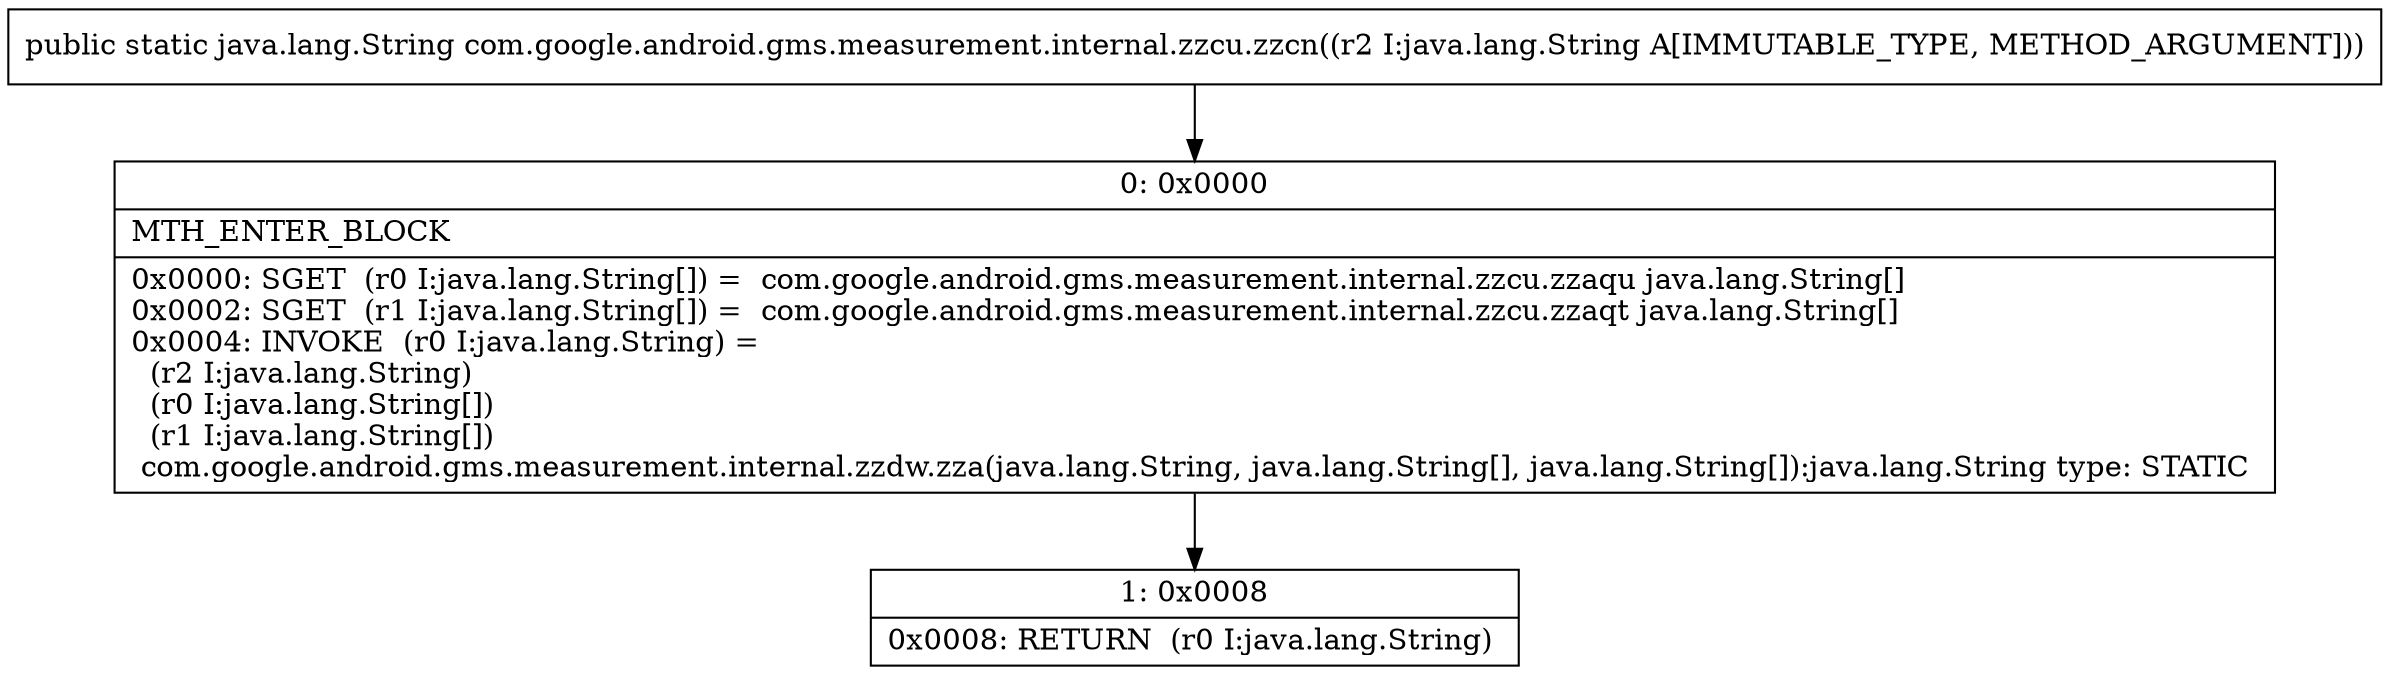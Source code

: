 digraph "CFG forcom.google.android.gms.measurement.internal.zzcu.zzcn(Ljava\/lang\/String;)Ljava\/lang\/String;" {
Node_0 [shape=record,label="{0\:\ 0x0000|MTH_ENTER_BLOCK\l|0x0000: SGET  (r0 I:java.lang.String[]) =  com.google.android.gms.measurement.internal.zzcu.zzaqu java.lang.String[] \l0x0002: SGET  (r1 I:java.lang.String[]) =  com.google.android.gms.measurement.internal.zzcu.zzaqt java.lang.String[] \l0x0004: INVOKE  (r0 I:java.lang.String) = \l  (r2 I:java.lang.String)\l  (r0 I:java.lang.String[])\l  (r1 I:java.lang.String[])\l com.google.android.gms.measurement.internal.zzdw.zza(java.lang.String, java.lang.String[], java.lang.String[]):java.lang.String type: STATIC \l}"];
Node_1 [shape=record,label="{1\:\ 0x0008|0x0008: RETURN  (r0 I:java.lang.String) \l}"];
MethodNode[shape=record,label="{public static java.lang.String com.google.android.gms.measurement.internal.zzcu.zzcn((r2 I:java.lang.String A[IMMUTABLE_TYPE, METHOD_ARGUMENT])) }"];
MethodNode -> Node_0;
Node_0 -> Node_1;
}

